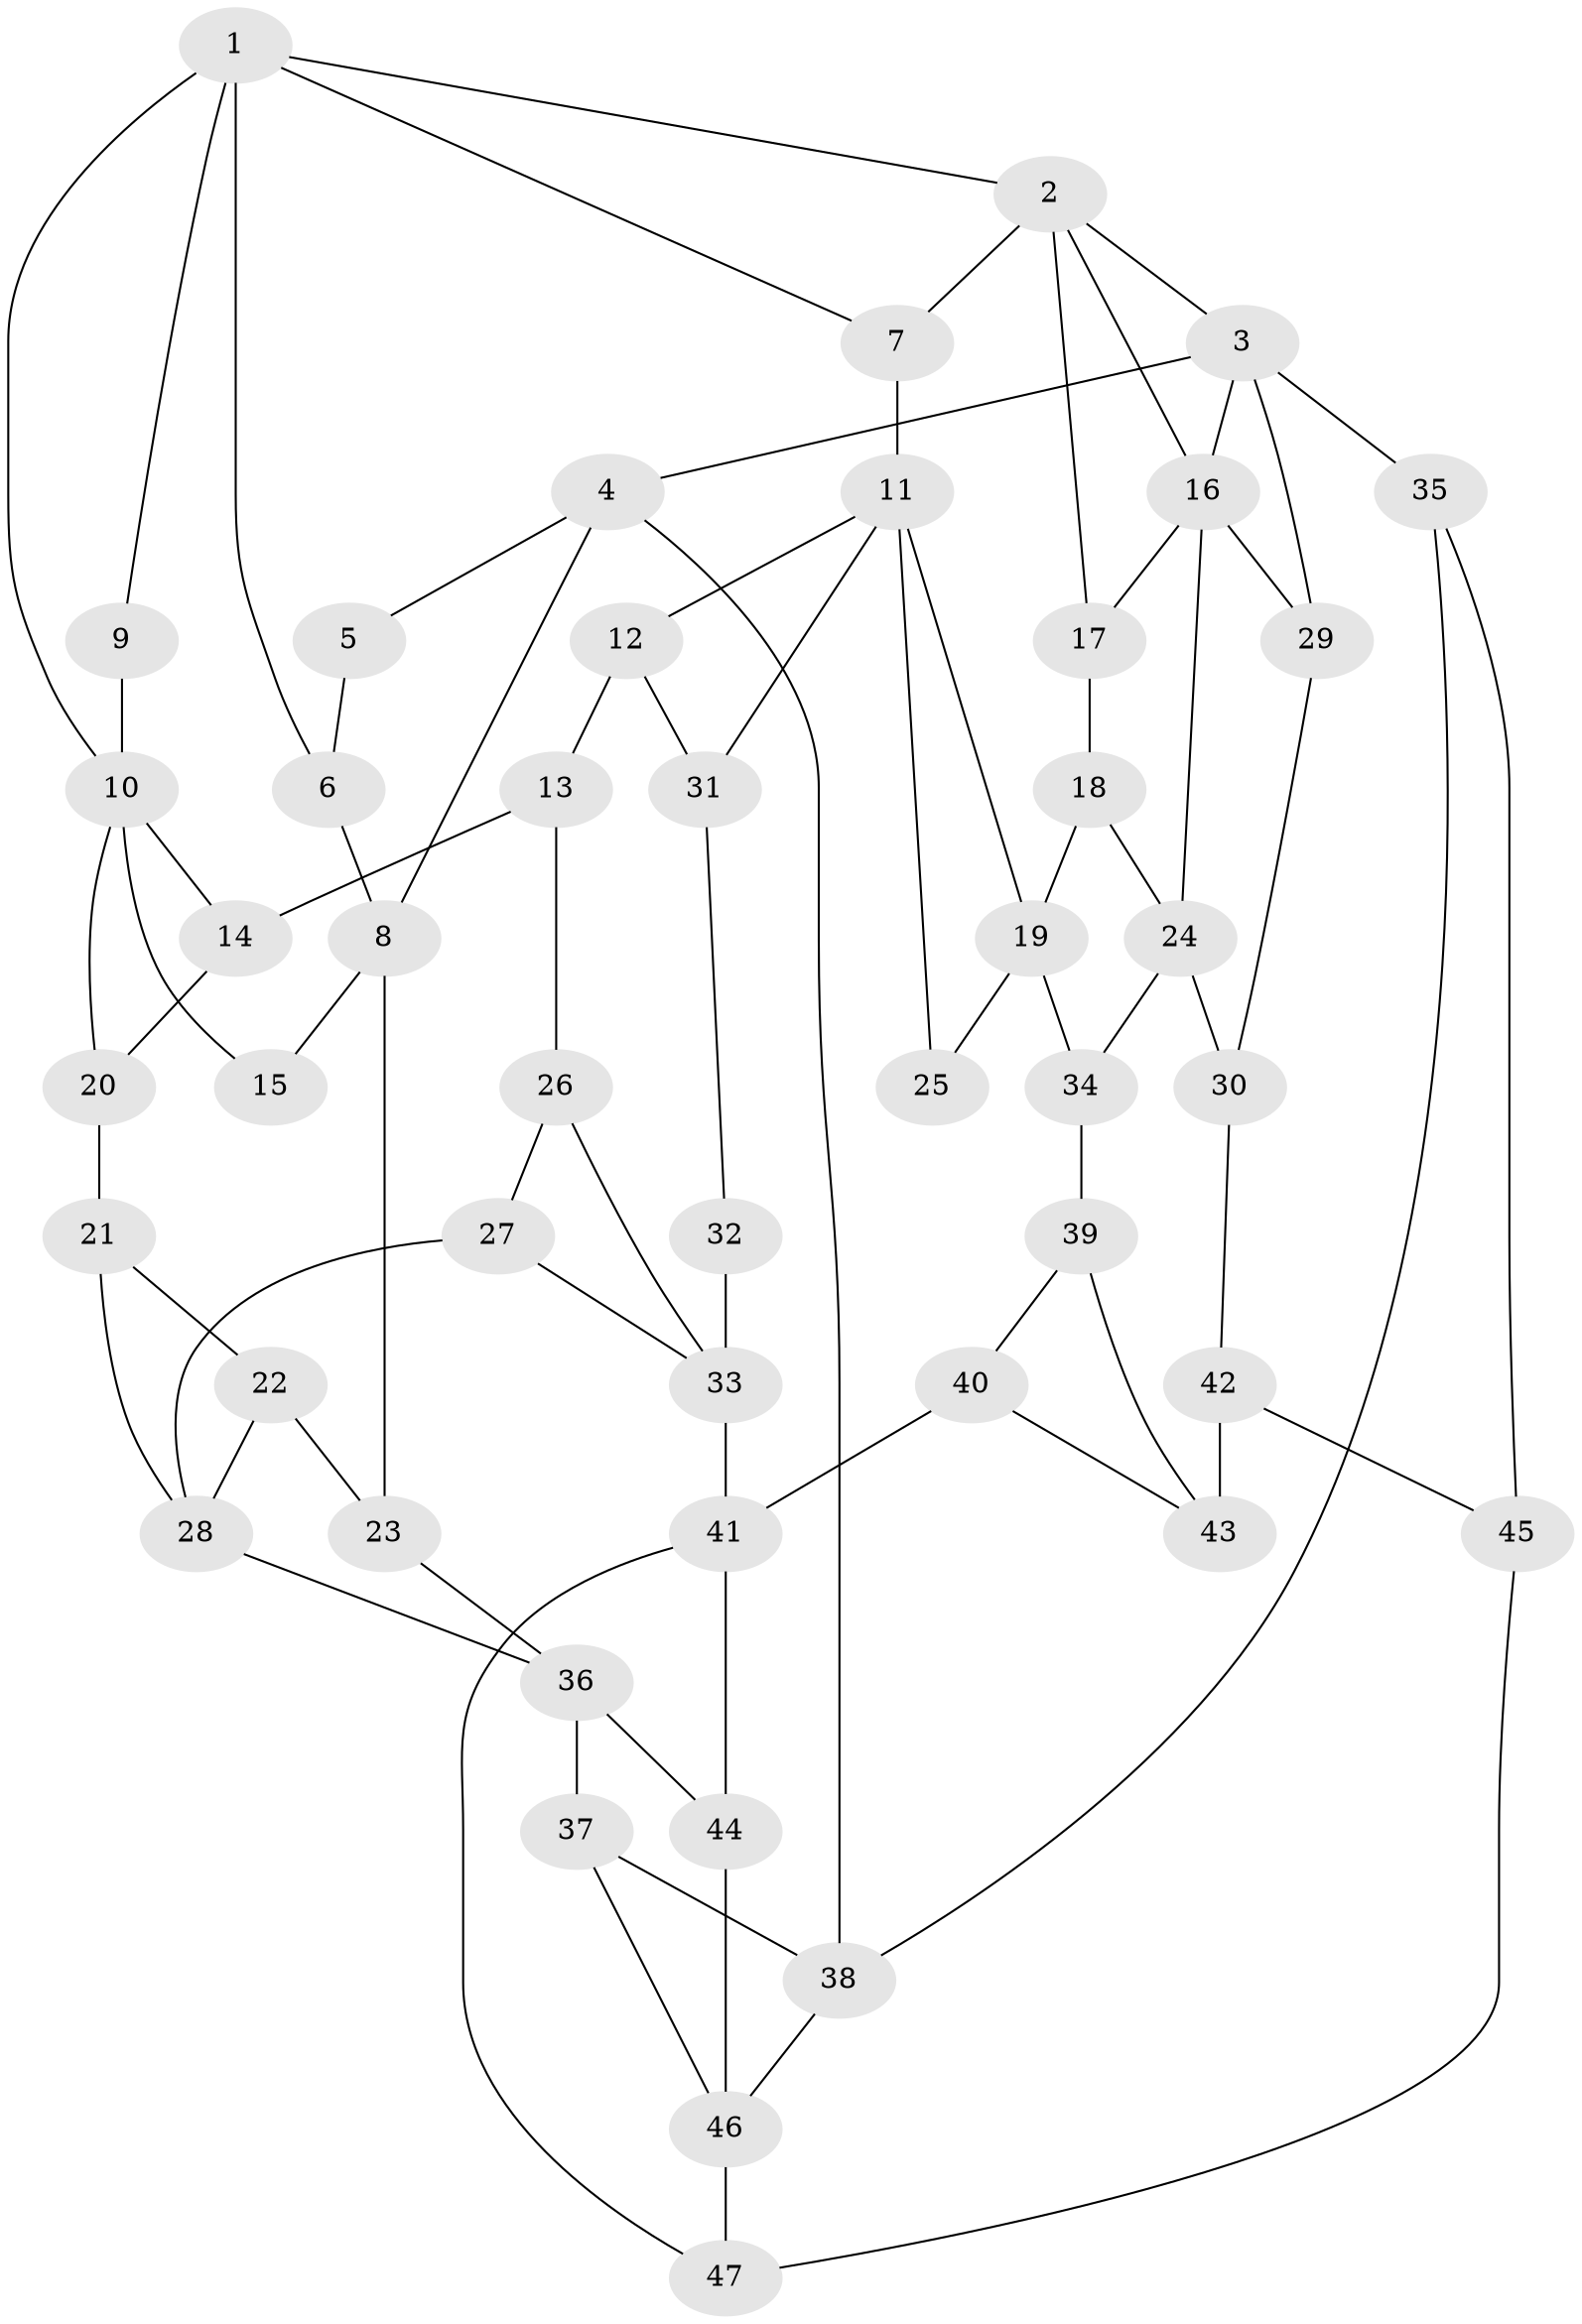// original degree distribution, {3: 0.02127659574468085, 5: 0.5106382978723404, 4: 0.24468085106382978, 6: 0.22340425531914893}
// Generated by graph-tools (version 1.1) at 2025/38/03/09/25 02:38:38]
// undirected, 47 vertices, 79 edges
graph export_dot {
graph [start="1"]
  node [color=gray90,style=filled];
  1;
  2;
  3;
  4;
  5;
  6;
  7;
  8;
  9;
  10;
  11;
  12;
  13;
  14;
  15;
  16;
  17;
  18;
  19;
  20;
  21;
  22;
  23;
  24;
  25;
  26;
  27;
  28;
  29;
  30;
  31;
  32;
  33;
  34;
  35;
  36;
  37;
  38;
  39;
  40;
  41;
  42;
  43;
  44;
  45;
  46;
  47;
  1 -- 2 [weight=1.0];
  1 -- 6 [weight=1.0];
  1 -- 7 [weight=1.0];
  1 -- 9 [weight=1.0];
  1 -- 10 [weight=1.0];
  2 -- 3 [weight=1.0];
  2 -- 7 [weight=1.0];
  2 -- 16 [weight=1.0];
  2 -- 17 [weight=1.0];
  3 -- 4 [weight=1.0];
  3 -- 16 [weight=2.0];
  3 -- 29 [weight=1.0];
  3 -- 35 [weight=2.0];
  4 -- 5 [weight=1.0];
  4 -- 8 [weight=1.0];
  4 -- 38 [weight=1.0];
  5 -- 6 [weight=1.0];
  6 -- 8 [weight=1.0];
  7 -- 11 [weight=1.0];
  8 -- 15 [weight=2.0];
  8 -- 23 [weight=2.0];
  9 -- 10 [weight=2.0];
  10 -- 14 [weight=1.0];
  10 -- 15 [weight=1.0];
  10 -- 20 [weight=1.0];
  11 -- 12 [weight=1.0];
  11 -- 19 [weight=1.0];
  11 -- 25 [weight=2.0];
  11 -- 31 [weight=1.0];
  12 -- 13 [weight=1.0];
  12 -- 31 [weight=1.0];
  13 -- 14 [weight=1.0];
  13 -- 26 [weight=1.0];
  14 -- 20 [weight=1.0];
  16 -- 17 [weight=1.0];
  16 -- 24 [weight=1.0];
  16 -- 29 [weight=1.0];
  17 -- 18 [weight=2.0];
  18 -- 19 [weight=2.0];
  18 -- 24 [weight=2.0];
  19 -- 25 [weight=1.0];
  19 -- 34 [weight=1.0];
  20 -- 21 [weight=1.0];
  21 -- 22 [weight=1.0];
  21 -- 28 [weight=1.0];
  22 -- 23 [weight=1.0];
  22 -- 28 [weight=1.0];
  23 -- 36 [weight=1.0];
  24 -- 30 [weight=1.0];
  24 -- 34 [weight=1.0];
  26 -- 27 [weight=1.0];
  26 -- 33 [weight=1.0];
  27 -- 28 [weight=2.0];
  27 -- 33 [weight=1.0];
  28 -- 36 [weight=2.0];
  29 -- 30 [weight=1.0];
  30 -- 42 [weight=1.0];
  31 -- 32 [weight=1.0];
  32 -- 33 [weight=2.0];
  33 -- 41 [weight=2.0];
  34 -- 39 [weight=1.0];
  35 -- 38 [weight=1.0];
  35 -- 45 [weight=1.0];
  36 -- 37 [weight=1.0];
  36 -- 44 [weight=1.0];
  37 -- 38 [weight=1.0];
  37 -- 46 [weight=1.0];
  38 -- 46 [weight=1.0];
  39 -- 40 [weight=1.0];
  39 -- 43 [weight=1.0];
  40 -- 41 [weight=2.0];
  40 -- 43 [weight=1.0];
  41 -- 44 [weight=1.0];
  41 -- 47 [weight=1.0];
  42 -- 43 [weight=4.0];
  42 -- 45 [weight=1.0];
  44 -- 46 [weight=1.0];
  45 -- 47 [weight=1.0];
  46 -- 47 [weight=1.0];
}
